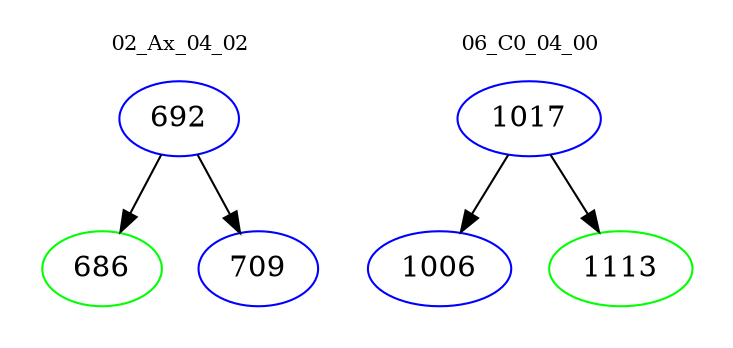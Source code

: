 digraph{
subgraph cluster_0 {
color = white
label = "02_Ax_04_02";
fontsize=10;
T0_692 [label="692", color="blue"]
T0_692 -> T0_686 [color="black"]
T0_686 [label="686", color="green"]
T0_692 -> T0_709 [color="black"]
T0_709 [label="709", color="blue"]
}
subgraph cluster_1 {
color = white
label = "06_C0_04_00";
fontsize=10;
T1_1017 [label="1017", color="blue"]
T1_1017 -> T1_1006 [color="black"]
T1_1006 [label="1006", color="blue"]
T1_1017 -> T1_1113 [color="black"]
T1_1113 [label="1113", color="green"]
}
}
